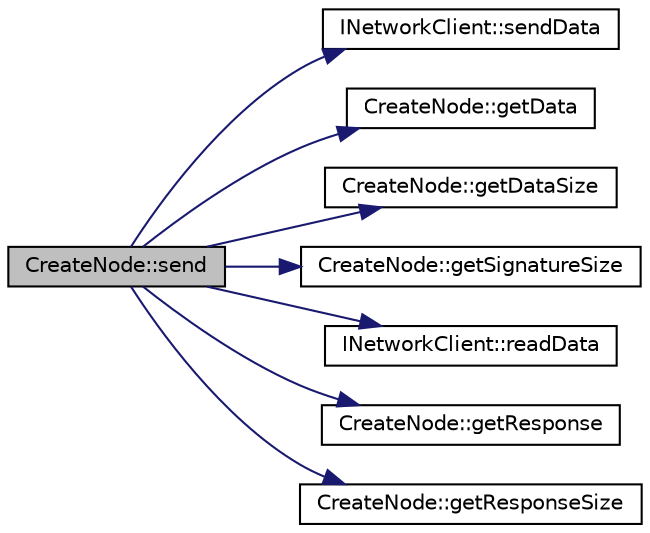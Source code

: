 digraph "CreateNode::send"
{
  edge [fontname="Helvetica",fontsize="10",labelfontname="Helvetica",labelfontsize="10"];
  node [fontname="Helvetica",fontsize="10",shape=record];
  rankdir="LR";
  Node5 [label="CreateNode::send",height=0.2,width=0.4,color="black", fillcolor="grey75", style="filled", fontcolor="black"];
  Node5 -> Node6 [color="midnightblue",fontsize="10",style="solid",fontname="Helvetica"];
  Node6 [label="INetworkClient::sendData",height=0.2,width=0.4,color="black", fillcolor="white", style="filled",URL="$class_i_network_client.html#abdbaff32040dbcf6deee5de06cf484f3",tooltip="Send data using pointer to bufor and size. "];
  Node5 -> Node7 [color="midnightblue",fontsize="10",style="solid",fontname="Helvetica"];
  Node7 [label="CreateNode::getData",height=0.2,width=0.4,color="black", fillcolor="white", style="filled",URL="$class_create_node.html#a375e4535acd90bbe2f002033a9344bb5",tooltip="Get pointer to command data structure. "];
  Node5 -> Node8 [color="midnightblue",fontsize="10",style="solid",fontname="Helvetica"];
  Node8 [label="CreateNode::getDataSize",height=0.2,width=0.4,color="black", fillcolor="white", style="filled",URL="$class_create_node.html#a2e523d44b6801196aeb0a516ca573ee2",tooltip="Get data struct size. Without signature. "];
  Node5 -> Node9 [color="midnightblue",fontsize="10",style="solid",fontname="Helvetica"];
  Node9 [label="CreateNode::getSignatureSize",height=0.2,width=0.4,color="black", fillcolor="white", style="filled",URL="$class_create_node.html#a1ad7ffbf393da32f7a68c346f15a3e53",tooltip="Get signature size. "];
  Node5 -> Node10 [color="midnightblue",fontsize="10",style="solid",fontname="Helvetica"];
  Node10 [label="INetworkClient::readData",height=0.2,width=0.4,color="black", fillcolor="white", style="filled",URL="$class_i_network_client.html#af80ef17edd0a926d2f3c8f0ec32ef78c",tooltip="Read data to buffor. "];
  Node5 -> Node11 [color="midnightblue",fontsize="10",style="solid",fontname="Helvetica"];
  Node11 [label="CreateNode::getResponse",height=0.2,width=0.4,color="black", fillcolor="white", style="filled",URL="$class_create_node.html#a7e022077a3be95a43a3ab31555af1bdb",tooltip="Get pointer to response data. "];
  Node5 -> Node12 [color="midnightblue",fontsize="10",style="solid",fontname="Helvetica"];
  Node12 [label="CreateNode::getResponseSize",height=0.2,width=0.4,color="black", fillcolor="white", style="filled",URL="$class_create_node.html#aa8fdf3faf1dddebdb977e6b56c1610a7",tooltip="Get response data struct size. "];
}
